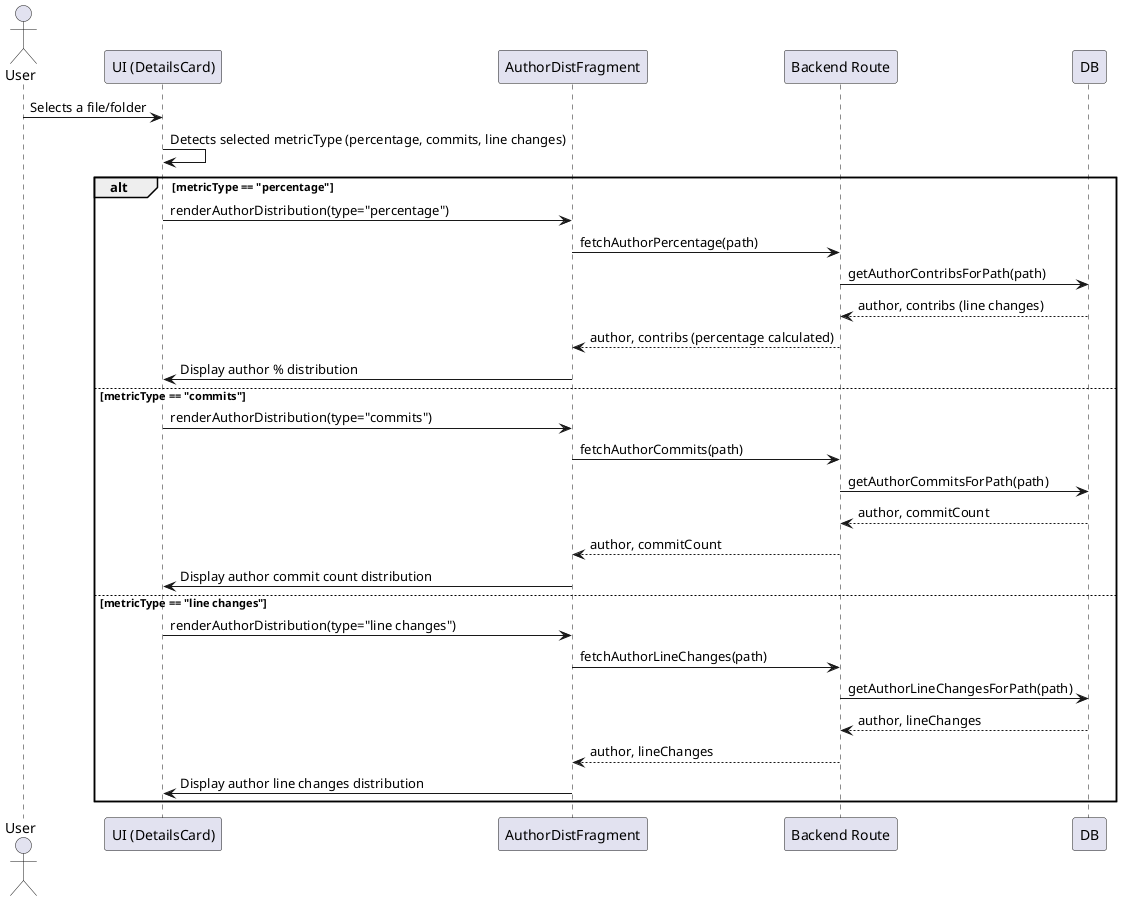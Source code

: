 @startuml
actor User
participant "UI (DetailsCard)" as UI
participant "AuthorDistFragment" as Fragment
participant "Backend Route" as Backend
participant "DB" as DB

User -> UI : Selects a file/folder
UI -> UI : Detects selected metricType (percentage, commits, line changes)

alt metricType == "percentage"
    UI -> Fragment : renderAuthorDistribution(type="percentage")
    Fragment -> Backend : fetchAuthorPercentage(path)
    Backend -> DB : getAuthorContribsForPath(path)
    DB --> Backend : author, contribs (line changes)
    Backend --> Fragment : author, contribs (percentage calculated)
    Fragment -> UI : Display author % distribution
else metricType == "commits"
    UI -> Fragment : renderAuthorDistribution(type="commits")
    Fragment -> Backend : fetchAuthorCommits(path)
    Backend -> DB : getAuthorCommitsForPath(path)
    DB --> Backend : author, commitCount
    Backend --> Fragment : author, commitCount
    Fragment -> UI : Display author commit count distribution
else metricType == "line changes"
    UI -> Fragment : renderAuthorDistribution(type="line changes")
    Fragment -> Backend : fetchAuthorLineChanges(path)
    Backend -> DB : getAuthorLineChangesForPath(path)
    DB --> Backend : author, lineChanges
    Backend --> Fragment : author, lineChanges
    Fragment -> UI : Display author line changes distribution
end

@enduml